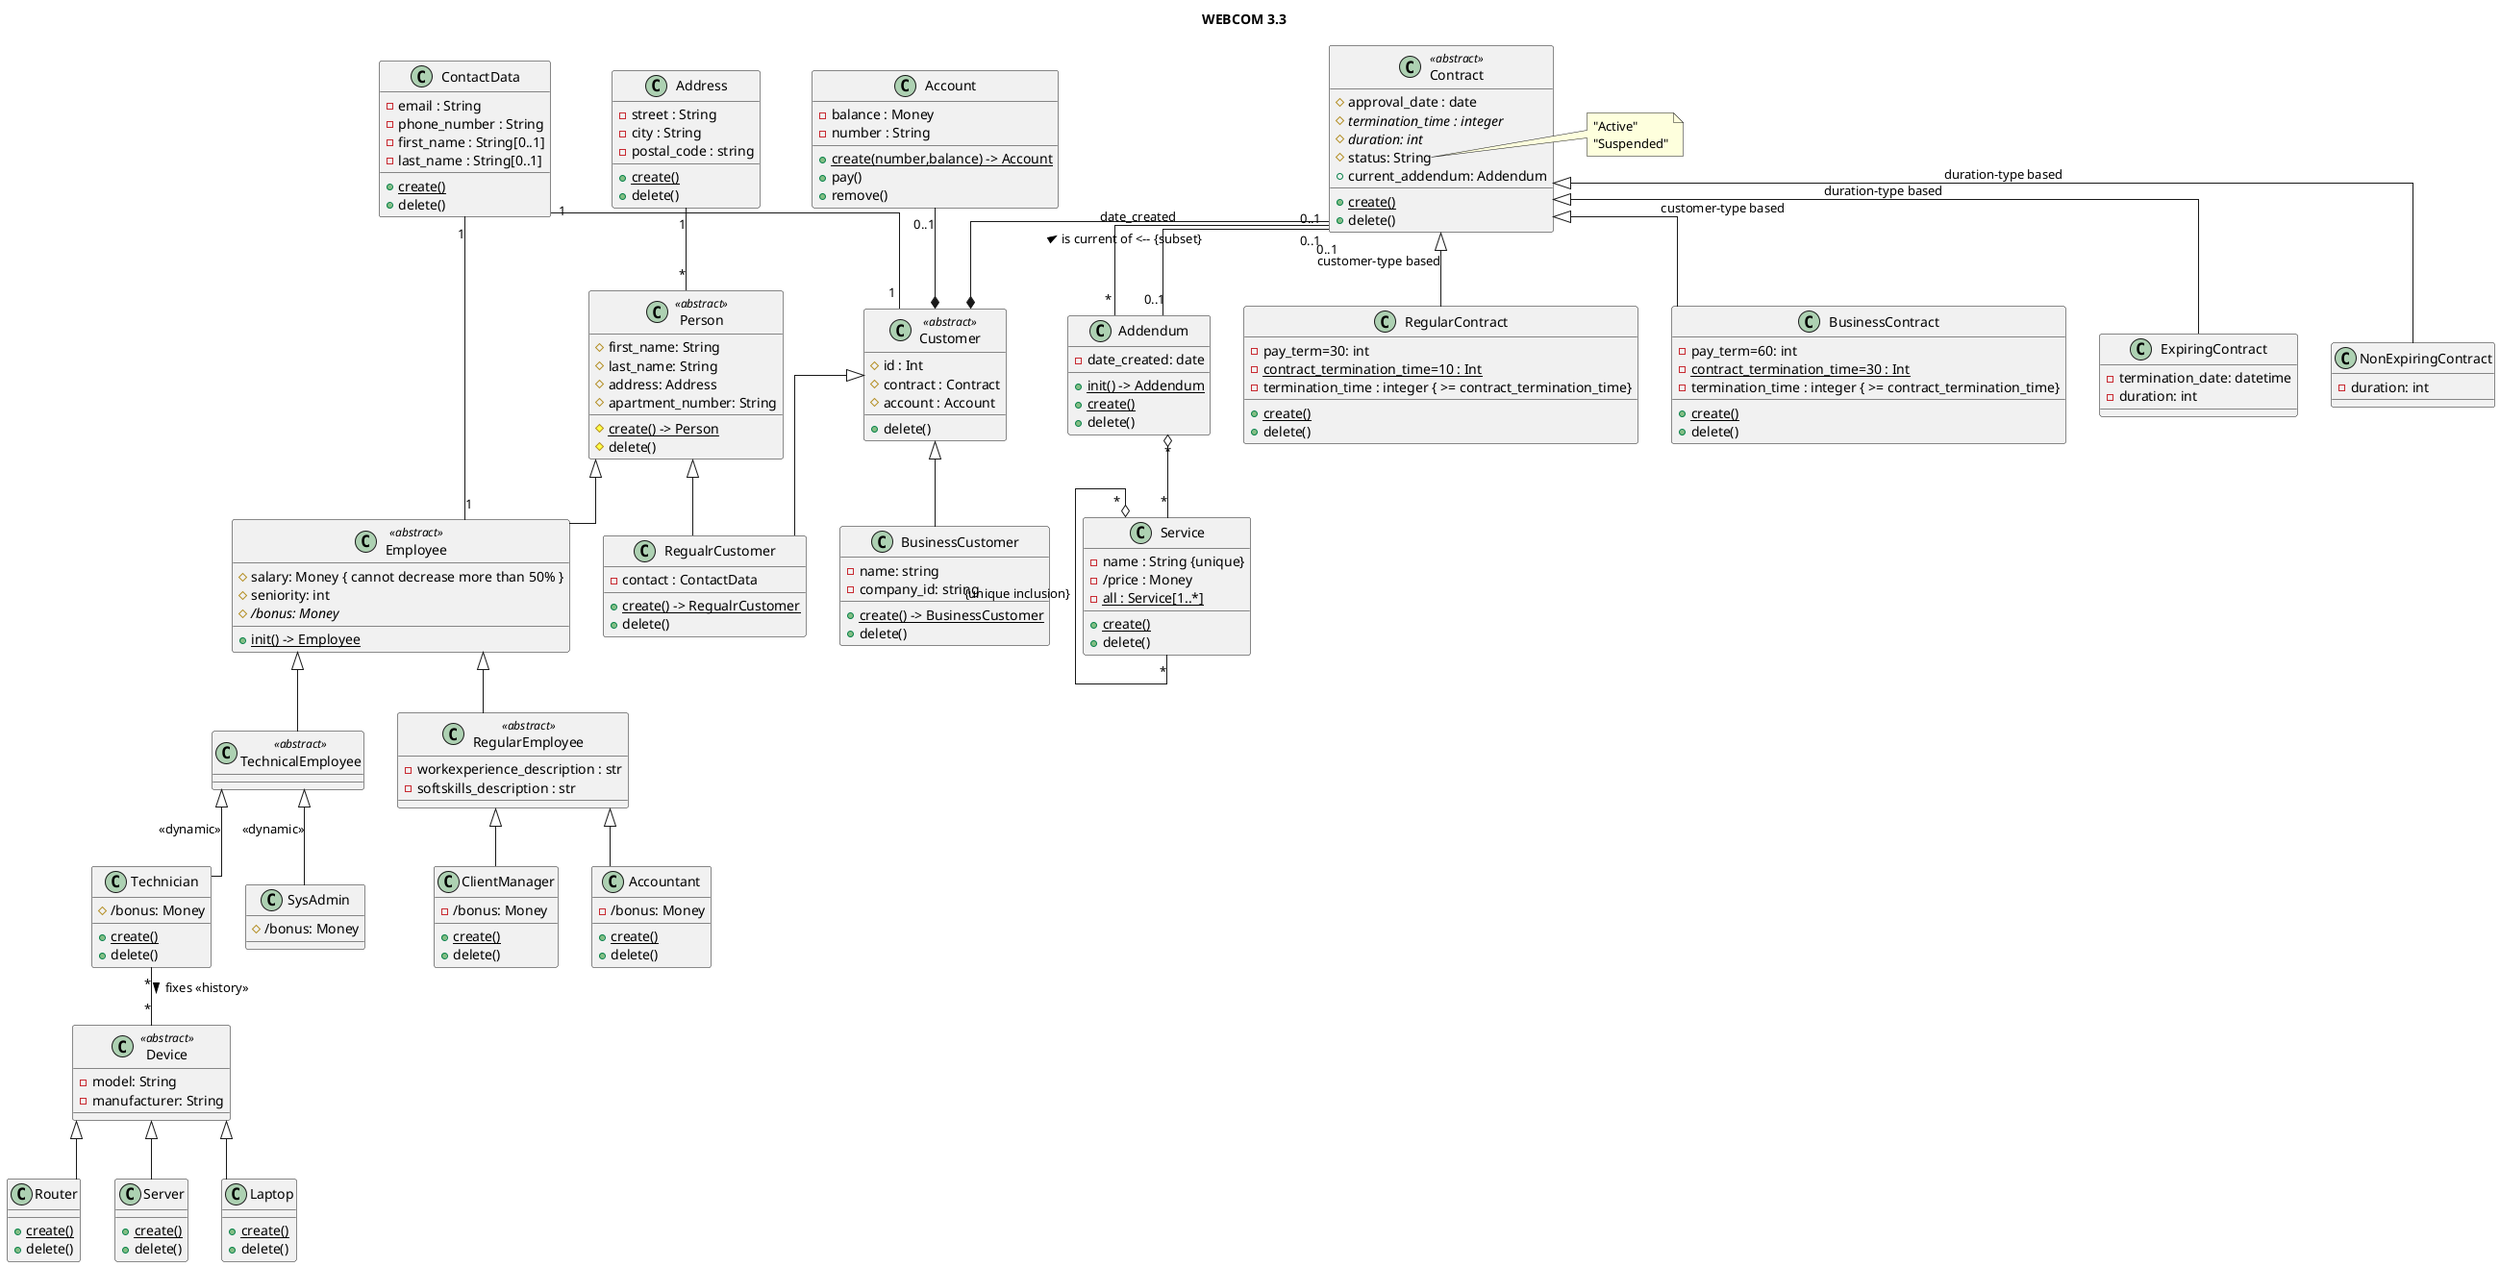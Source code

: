 @startuml

'polyline
skinparam linetype ortho
title WEBCOM 3.3

class Person <<abstract>> {
     # first_name: String
     # last_name: String
     # address: Address
     # apartment_number: String
     # {static} create() -> Person
     # delete()
}

class Customer <<abstract>> {
    # id : Int
    # contract : Contract
    # account : Account
    + delete()
}

class RegualrCustomer {
    - contact : ContactData
    + {static} create() -> RegualrCustomer
    + delete()
}

class BusinessCustomer {
    - name: string
    - company_id: string
    + {static} create() -> BusinessCustomer
    + delete()
}

class Account {
    - balance : Money
    - number : String
    + {static} create(number,balance) -> Account
    + pay()
    + remove()
}

class Contract <<abstract>> {
    # approval_date : date
    # termination_time : integer {abstract}
    # duration: int {abstract}
    # status: String
    + current_addendum: Addendum
    + {static} create()
    + delete()
}

note right of Contract::status
    "Active"
    "Suspended"
end note

class RegularContract {
    - pay_term=30: int
    - {static} contract_termination_time=10 : Int
    - termination_time : integer { >= contract_termination_time}
    + {static} create()
    + delete()
}

class BusinessContract {
    - pay_term=60: int
    - {static} contract_termination_time=30 : Int
    - termination_time : integer { >= contract_termination_time}
    + {static} create()
    + delete()
}

class ExpiringContract {
    - termination_date: datetime
    - duration: int
}

class NonExpiringContract {
    - duration: int
}

class ContactData{
    - email : String
    - phone_number : String
    - first_name : String[0..1]
    - last_name : String[0..1]
    + {static} create()
    + delete()
}

class Address {
    - street : String
    - city : String
    - postal_code : string
    + {static} create()
    + delete()
}

class Service {
    - name : String {unique}
    - /price : Money
    - {static} all : Service[1..*]
    + {static} create()
    + delete()
}
Service "*" o-- "*" Service : {unique inclusion}

class Addendum {
    - date_created: date
    + {static} init() -> Addendum
    + {static} create()
    + delete()
}

class Employee <<abstract>> {
    # salary: Money { cannot decrease more than 50% }
    # seniority: int
    # /bonus: Money {abstract}
    + {static} init() -> Employee
}

class TechnicalEmployee <<abstract>> {

}

class RegularEmployee <<abstract>> {
    - workexperience_description : str
    - softskills_description : str
}

class ClientManager {
    - /bonus: Money
    + {static} create()
    + delete()

}

class Accountant {
    - /bonus: Money
    + {static} create()
    + delete()
}

class Technician {
    # /bonus: Money
    + {static} create()
    + delete()
}

class SysAdmin {
    # /bonus: Money
}

class Device <<abstract>>{
     - model: String
     - manufacturer: String
}

class Router {
    + {static} create()
    + delete()
}

class Server {
    + {static} create()
    + delete()
}

class Laptop {
    + {static} create()
    + delete()
}

' Inheritance tree
Contract <|-- RegularContract : customer-type based
Contract <|-- BusinessContract : customer-type based
Contract <|-- ExpiringContract : duration-type based
Contract <|-- NonExpiringContract : duration-type based
Person  <|-- RegualrCustomer
Customer <|--  RegualrCustomer
Customer <|-- BusinessCustomer
Person <|-- Employee
Employee <|-- TechnicalEmployee
Employee <|-- RegularEmployee
TechnicalEmployee <|-- Technician : <<dynamic>>
TechnicalEmployee <|-- SysAdmin : <<dynamic>>
RegularEmployee <|-- ClientManager
RegularEmployee <|-- Accountant
Device <|-- Router
Device <|-- Laptop
Device <|-- Server

' Association tree
' Address <-> Person
Address "1"--"*" Person
' ContactData <-> Customer
ContactData "1"--"1" Customer
Account "0..1" --*  Customer
Contract "0..1" --*  Customer
Addendum "*" o-- "*" Service
ContactData "1" -- "1" Employee

together {
    Contract "0..1" -- "*" Addendum : date_created


    Contract "0..1" -- "0..1" Addendum : < is current of <-- {subset}
}
Technician "*" -- "*" Device : > fixes <<history>>

@enduml
